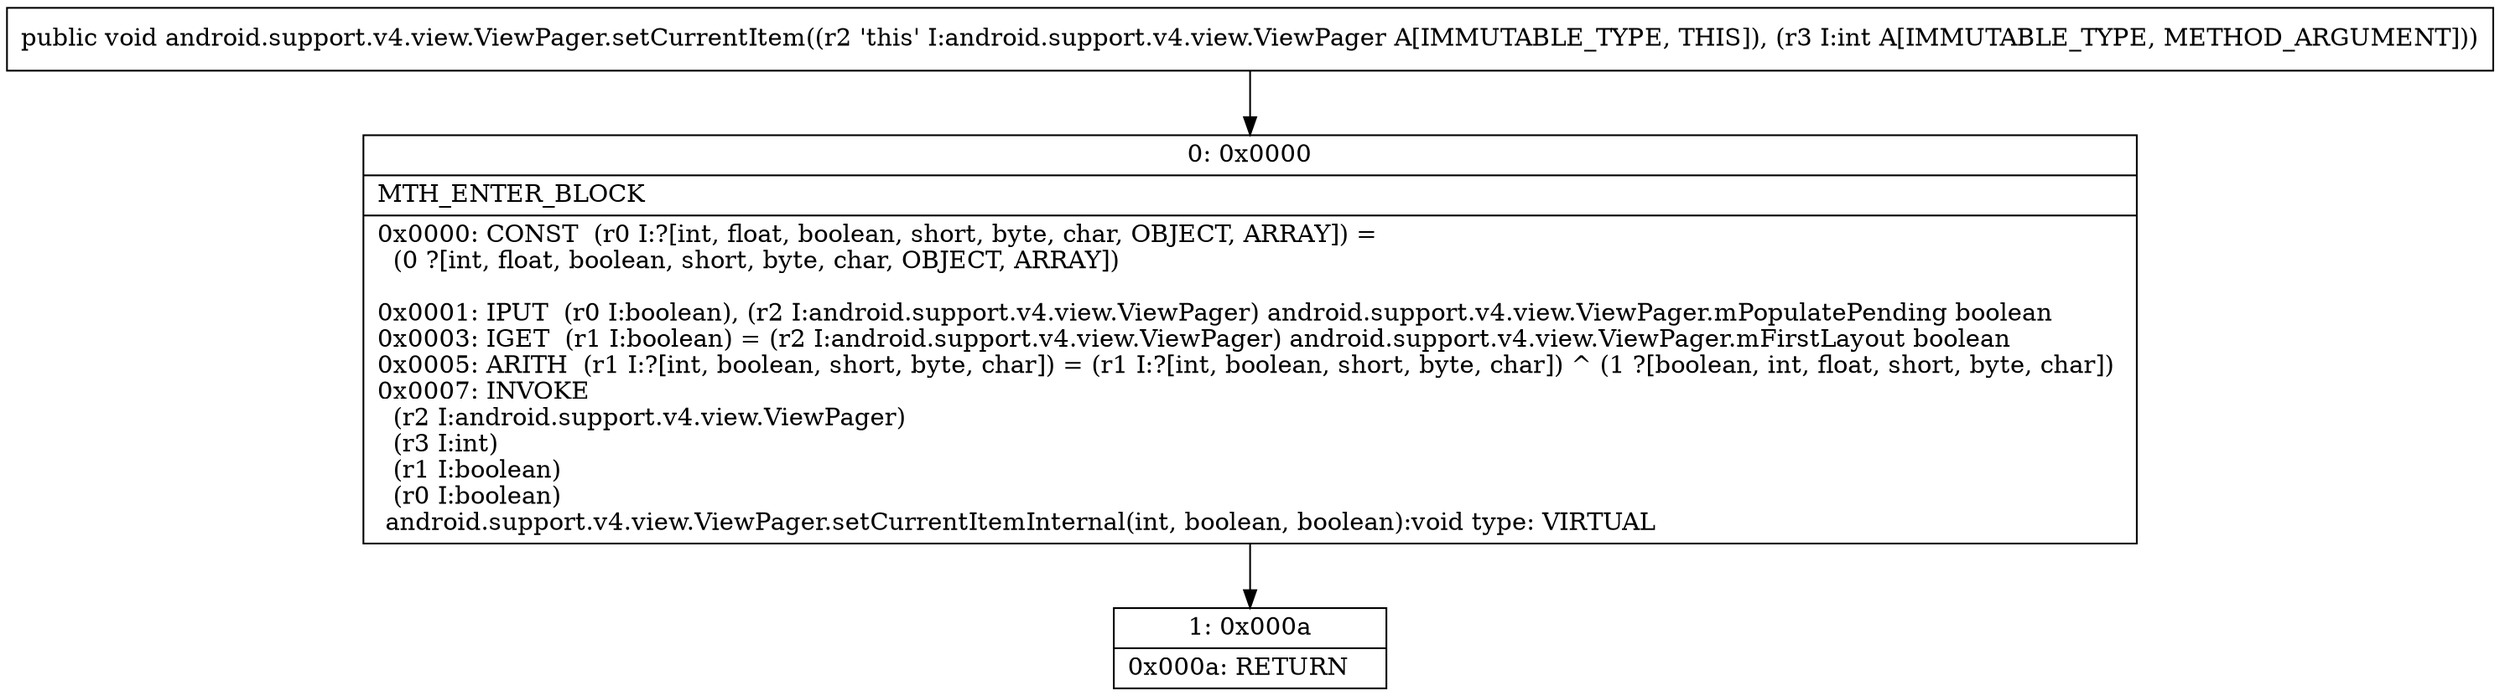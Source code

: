 digraph "CFG forandroid.support.v4.view.ViewPager.setCurrentItem(I)V" {
Node_0 [shape=record,label="{0\:\ 0x0000|MTH_ENTER_BLOCK\l|0x0000: CONST  (r0 I:?[int, float, boolean, short, byte, char, OBJECT, ARRAY]) = \l  (0 ?[int, float, boolean, short, byte, char, OBJECT, ARRAY])\l \l0x0001: IPUT  (r0 I:boolean), (r2 I:android.support.v4.view.ViewPager) android.support.v4.view.ViewPager.mPopulatePending boolean \l0x0003: IGET  (r1 I:boolean) = (r2 I:android.support.v4.view.ViewPager) android.support.v4.view.ViewPager.mFirstLayout boolean \l0x0005: ARITH  (r1 I:?[int, boolean, short, byte, char]) = (r1 I:?[int, boolean, short, byte, char]) ^ (1 ?[boolean, int, float, short, byte, char]) \l0x0007: INVOKE  \l  (r2 I:android.support.v4.view.ViewPager)\l  (r3 I:int)\l  (r1 I:boolean)\l  (r0 I:boolean)\l android.support.v4.view.ViewPager.setCurrentItemInternal(int, boolean, boolean):void type: VIRTUAL \l}"];
Node_1 [shape=record,label="{1\:\ 0x000a|0x000a: RETURN   \l}"];
MethodNode[shape=record,label="{public void android.support.v4.view.ViewPager.setCurrentItem((r2 'this' I:android.support.v4.view.ViewPager A[IMMUTABLE_TYPE, THIS]), (r3 I:int A[IMMUTABLE_TYPE, METHOD_ARGUMENT])) }"];
MethodNode -> Node_0;
Node_0 -> Node_1;
}

